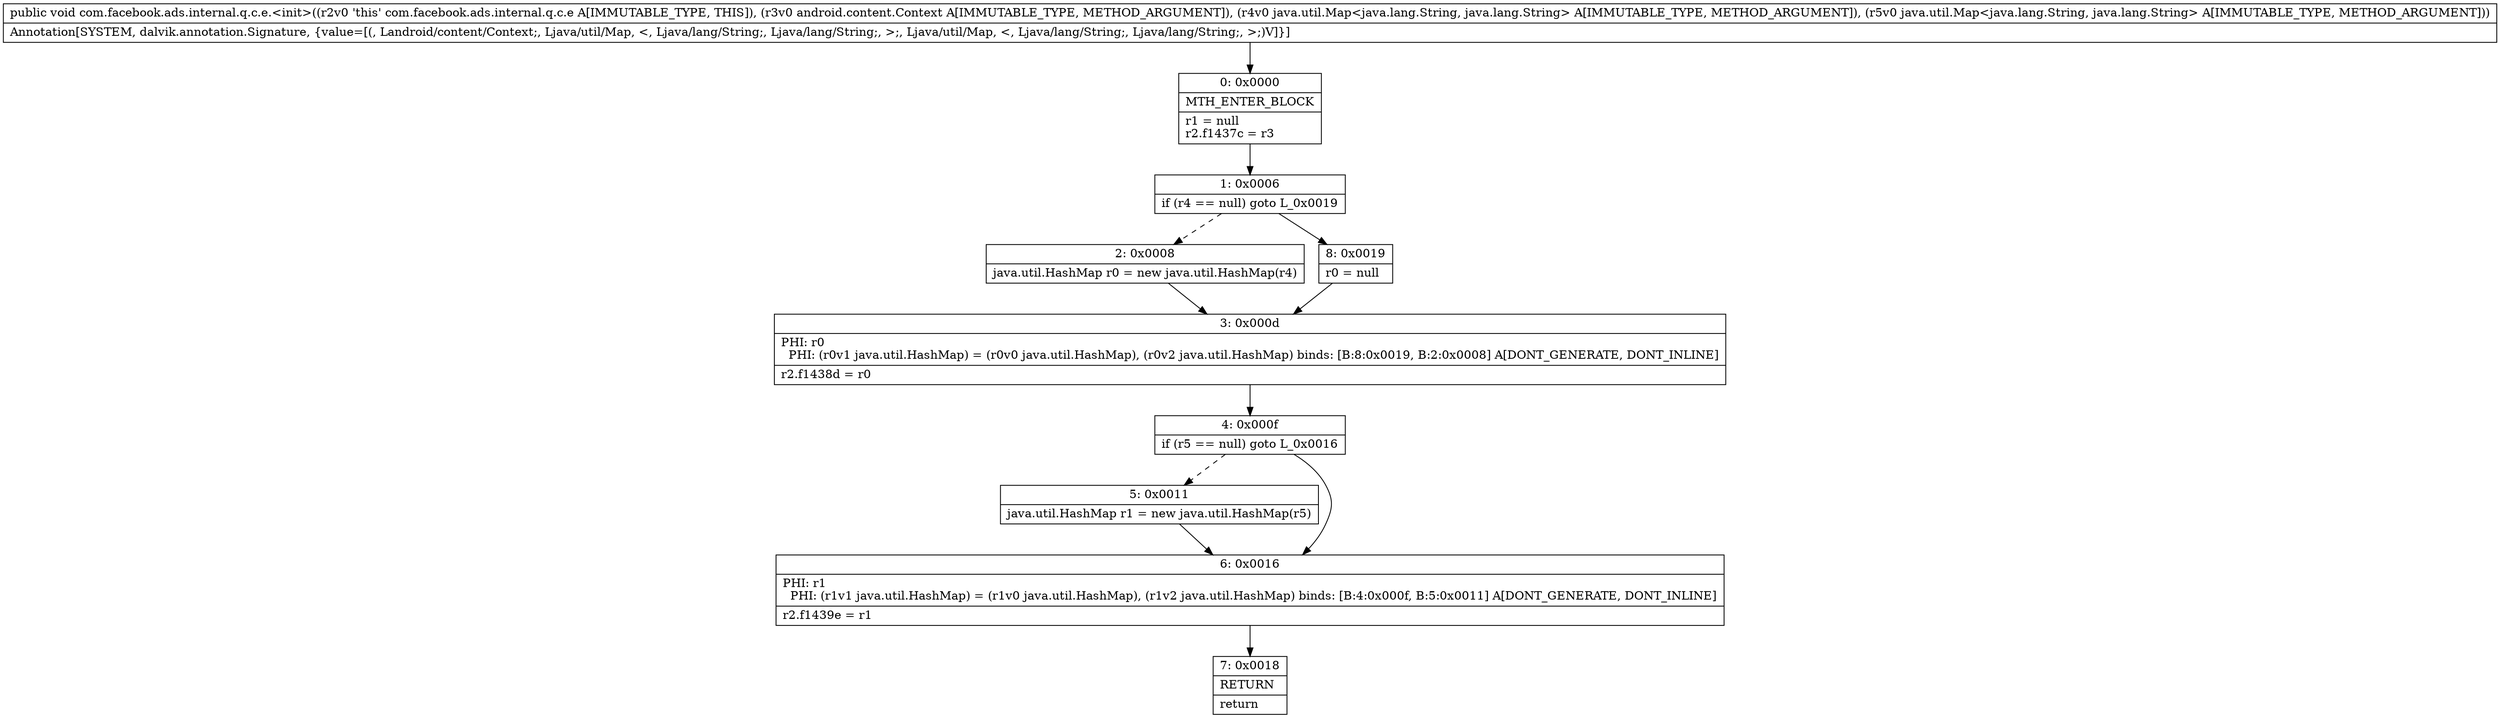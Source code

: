 digraph "CFG forcom.facebook.ads.internal.q.c.e.\<init\>(Landroid\/content\/Context;Ljava\/util\/Map;Ljava\/util\/Map;)V" {
Node_0 [shape=record,label="{0\:\ 0x0000|MTH_ENTER_BLOCK\l|r1 = null\lr2.f1437c = r3\l}"];
Node_1 [shape=record,label="{1\:\ 0x0006|if (r4 == null) goto L_0x0019\l}"];
Node_2 [shape=record,label="{2\:\ 0x0008|java.util.HashMap r0 = new java.util.HashMap(r4)\l}"];
Node_3 [shape=record,label="{3\:\ 0x000d|PHI: r0 \l  PHI: (r0v1 java.util.HashMap) = (r0v0 java.util.HashMap), (r0v2 java.util.HashMap) binds: [B:8:0x0019, B:2:0x0008] A[DONT_GENERATE, DONT_INLINE]\l|r2.f1438d = r0\l}"];
Node_4 [shape=record,label="{4\:\ 0x000f|if (r5 == null) goto L_0x0016\l}"];
Node_5 [shape=record,label="{5\:\ 0x0011|java.util.HashMap r1 = new java.util.HashMap(r5)\l}"];
Node_6 [shape=record,label="{6\:\ 0x0016|PHI: r1 \l  PHI: (r1v1 java.util.HashMap) = (r1v0 java.util.HashMap), (r1v2 java.util.HashMap) binds: [B:4:0x000f, B:5:0x0011] A[DONT_GENERATE, DONT_INLINE]\l|r2.f1439e = r1\l}"];
Node_7 [shape=record,label="{7\:\ 0x0018|RETURN\l|return\l}"];
Node_8 [shape=record,label="{8\:\ 0x0019|r0 = null\l}"];
MethodNode[shape=record,label="{public void com.facebook.ads.internal.q.c.e.\<init\>((r2v0 'this' com.facebook.ads.internal.q.c.e A[IMMUTABLE_TYPE, THIS]), (r3v0 android.content.Context A[IMMUTABLE_TYPE, METHOD_ARGUMENT]), (r4v0 java.util.Map\<java.lang.String, java.lang.String\> A[IMMUTABLE_TYPE, METHOD_ARGUMENT]), (r5v0 java.util.Map\<java.lang.String, java.lang.String\> A[IMMUTABLE_TYPE, METHOD_ARGUMENT]))  | Annotation[SYSTEM, dalvik.annotation.Signature, \{value=[(, Landroid\/content\/Context;, Ljava\/util\/Map, \<, Ljava\/lang\/String;, Ljava\/lang\/String;, \>;, Ljava\/util\/Map, \<, Ljava\/lang\/String;, Ljava\/lang\/String;, \>;)V]\}]\l}"];
MethodNode -> Node_0;
Node_0 -> Node_1;
Node_1 -> Node_2[style=dashed];
Node_1 -> Node_8;
Node_2 -> Node_3;
Node_3 -> Node_4;
Node_4 -> Node_5[style=dashed];
Node_4 -> Node_6;
Node_5 -> Node_6;
Node_6 -> Node_7;
Node_8 -> Node_3;
}

